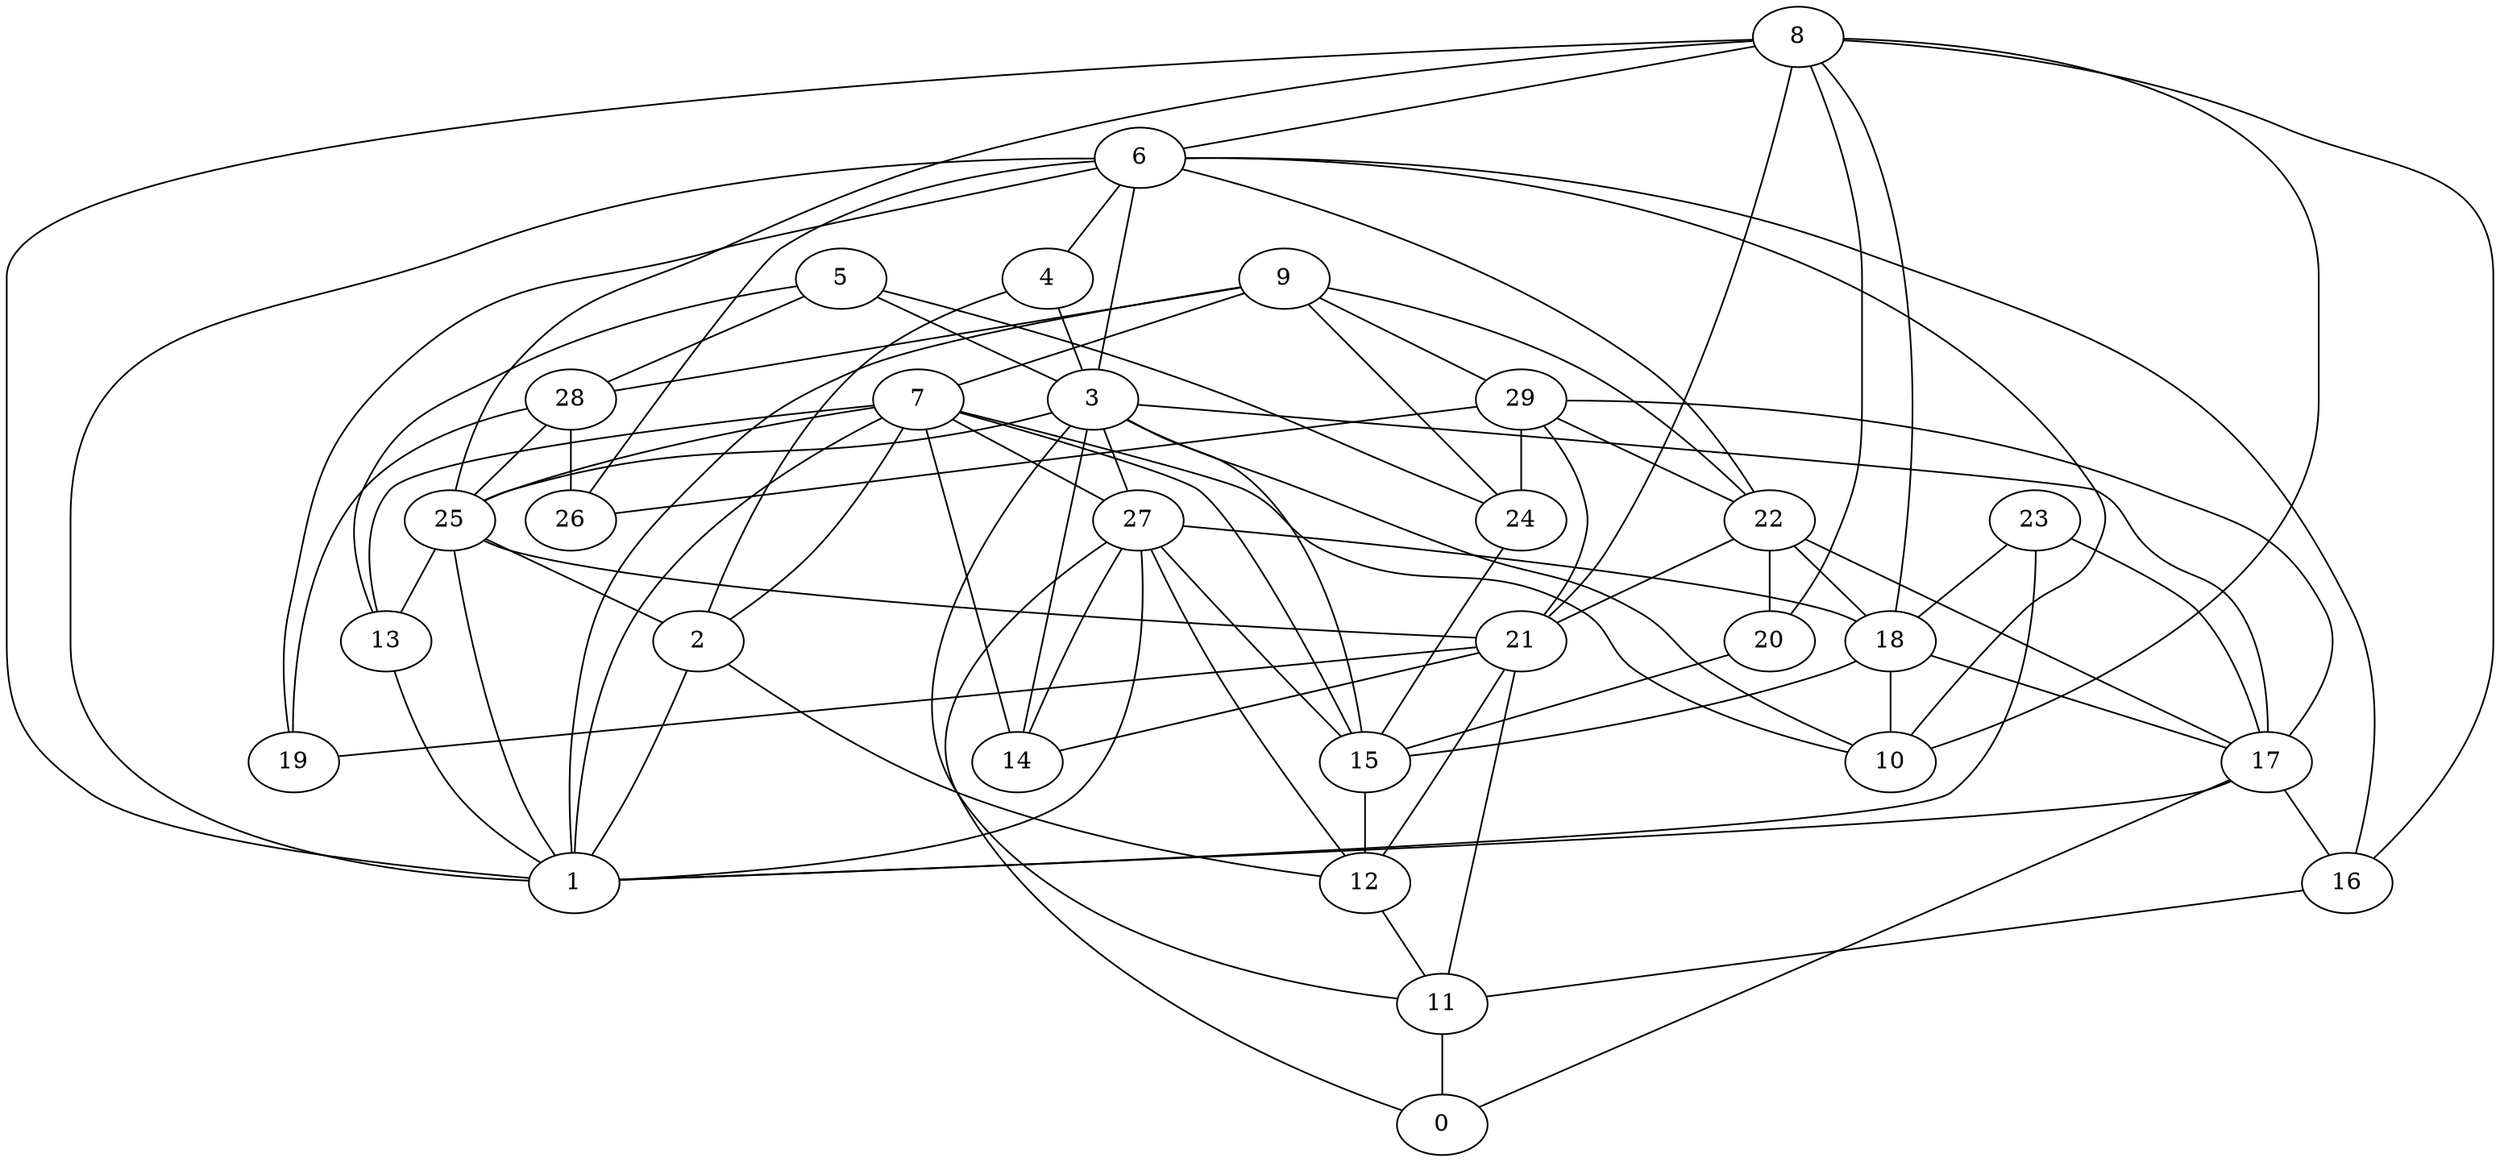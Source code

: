 digraph GG_graph {

subgraph G_graph {
edge [color = black]
"27" -> "12" [dir = none]
"27" -> "14" [dir = none]
"27" -> "15" [dir = none]
"27" -> "0" [dir = none]
"27" -> "18" [dir = none]
"27" -> "1" [dir = none]
"7" -> "13" [dir = none]
"7" -> "27" [dir = none]
"7" -> "25" [dir = none]
"7" -> "1" [dir = none]
"7" -> "2" [dir = none]
"7" -> "14" [dir = none]
"7" -> "15" [dir = none]
"7" -> "10" [dir = none]
"12" -> "11" [dir = none]
"29" -> "24" [dir = none]
"29" -> "21" [dir = none]
"29" -> "17" [dir = none]
"29" -> "22" [dir = none]
"29" -> "26" [dir = none]
"15" -> "12" [dir = none]
"13" -> "1" [dir = none]
"25" -> "21" [dir = none]
"25" -> "2" [dir = none]
"25" -> "13" [dir = none]
"25" -> "1" [dir = none]
"2" -> "1" [dir = none]
"2" -> "12" [dir = none]
"18" -> "15" [dir = none]
"18" -> "10" [dir = none]
"18" -> "17" [dir = none]
"11" -> "0" [dir = none]
"22" -> "21" [dir = none]
"22" -> "17" [dir = none]
"22" -> "18" [dir = none]
"22" -> "20" [dir = none]
"9" -> "29" [dir = none]
"9" -> "7" [dir = none]
"9" -> "22" [dir = none]
"9" -> "1" [dir = none]
"9" -> "28" [dir = none]
"9" -> "24" [dir = none]
"5" -> "3" [dir = none]
"5" -> "28" [dir = none]
"5" -> "24" [dir = none]
"5" -> "13" [dir = none]
"16" -> "11" [dir = none]
"4" -> "2" [dir = none]
"4" -> "3" [dir = none]
"17" -> "16" [dir = none]
"17" -> "0" [dir = none]
"17" -> "1" [dir = none]
"28" -> "25" [dir = none]
"28" -> "26" [dir = none]
"28" -> "19" [dir = none]
"20" -> "15" [dir = none]
"24" -> "15" [dir = none]
"3" -> "11" [dir = none]
"3" -> "17" [dir = none]
"3" -> "27" [dir = none]
"3" -> "10" [dir = none]
"3" -> "15" [dir = none]
"3" -> "25" [dir = none]
"3" -> "14" [dir = none]
"6" -> "4" [dir = none]
"6" -> "19" [dir = none]
"6" -> "26" [dir = none]
"6" -> "10" [dir = none]
"6" -> "16" [dir = none]
"6" -> "3" [dir = none]
"6" -> "1" [dir = none]
"6" -> "22" [dir = none]
"8" -> "10" [dir = none]
"8" -> "20" [dir = none]
"8" -> "6" [dir = none]
"8" -> "21" [dir = none]
"8" -> "1" [dir = none]
"8" -> "18" [dir = none]
"8" -> "25" [dir = none]
"8" -> "16" [dir = none]
"21" -> "14" [dir = none]
"21" -> "19" [dir = none]
"21" -> "11" [dir = none]
"21" -> "12" [dir = none]
"23" -> "1" [dir = none]
"23" -> "18" [dir = none]
"23" -> "17" [dir = none]
}

}
